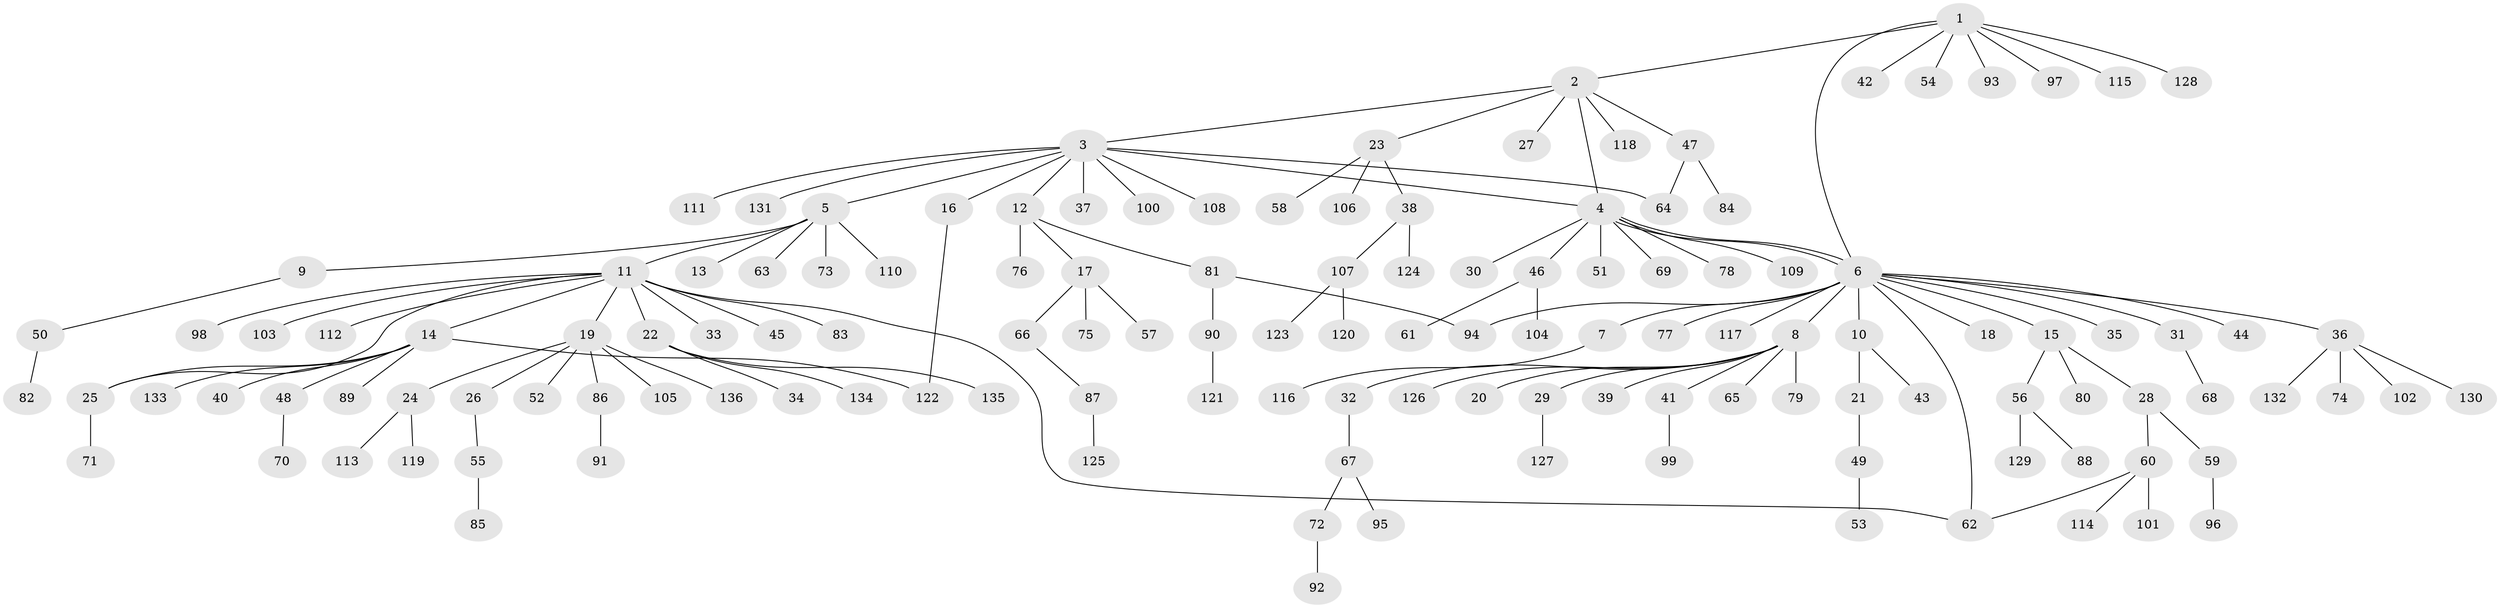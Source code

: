 // coarse degree distribution, {7: 0.018867924528301886, 8: 0.009433962264150943, 13: 0.009433962264150943, 9: 0.018867924528301886, 17: 0.018867924528301886, 1: 0.7075471698113207, 2: 0.10377358490566038, 6: 0.009433962264150943, 3: 0.07547169811320754, 5: 0.018867924528301886, 4: 0.009433962264150943}
// Generated by graph-tools (version 1.1) at 2025/52/02/27/25 19:52:00]
// undirected, 136 vertices, 144 edges
graph export_dot {
graph [start="1"]
  node [color=gray90,style=filled];
  1;
  2;
  3;
  4;
  5;
  6;
  7;
  8;
  9;
  10;
  11;
  12;
  13;
  14;
  15;
  16;
  17;
  18;
  19;
  20;
  21;
  22;
  23;
  24;
  25;
  26;
  27;
  28;
  29;
  30;
  31;
  32;
  33;
  34;
  35;
  36;
  37;
  38;
  39;
  40;
  41;
  42;
  43;
  44;
  45;
  46;
  47;
  48;
  49;
  50;
  51;
  52;
  53;
  54;
  55;
  56;
  57;
  58;
  59;
  60;
  61;
  62;
  63;
  64;
  65;
  66;
  67;
  68;
  69;
  70;
  71;
  72;
  73;
  74;
  75;
  76;
  77;
  78;
  79;
  80;
  81;
  82;
  83;
  84;
  85;
  86;
  87;
  88;
  89;
  90;
  91;
  92;
  93;
  94;
  95;
  96;
  97;
  98;
  99;
  100;
  101;
  102;
  103;
  104;
  105;
  106;
  107;
  108;
  109;
  110;
  111;
  112;
  113;
  114;
  115;
  116;
  117;
  118;
  119;
  120;
  121;
  122;
  123;
  124;
  125;
  126;
  127;
  128;
  129;
  130;
  131;
  132;
  133;
  134;
  135;
  136;
  1 -- 2;
  1 -- 6;
  1 -- 42;
  1 -- 54;
  1 -- 93;
  1 -- 97;
  1 -- 115;
  1 -- 128;
  2 -- 3;
  2 -- 4;
  2 -- 23;
  2 -- 27;
  2 -- 47;
  2 -- 118;
  3 -- 4;
  3 -- 5;
  3 -- 12;
  3 -- 16;
  3 -- 37;
  3 -- 64;
  3 -- 100;
  3 -- 108;
  3 -- 111;
  3 -- 131;
  4 -- 6;
  4 -- 6;
  4 -- 30;
  4 -- 46;
  4 -- 51;
  4 -- 69;
  4 -- 78;
  4 -- 109;
  5 -- 9;
  5 -- 11;
  5 -- 13;
  5 -- 63;
  5 -- 73;
  5 -- 110;
  6 -- 7;
  6 -- 8;
  6 -- 10;
  6 -- 15;
  6 -- 18;
  6 -- 31;
  6 -- 35;
  6 -- 36;
  6 -- 44;
  6 -- 62;
  6 -- 77;
  6 -- 94;
  6 -- 117;
  7 -- 116;
  8 -- 20;
  8 -- 29;
  8 -- 32;
  8 -- 39;
  8 -- 41;
  8 -- 65;
  8 -- 79;
  8 -- 126;
  9 -- 50;
  10 -- 21;
  10 -- 43;
  11 -- 14;
  11 -- 19;
  11 -- 22;
  11 -- 25;
  11 -- 33;
  11 -- 45;
  11 -- 62;
  11 -- 83;
  11 -- 98;
  11 -- 103;
  11 -- 112;
  12 -- 17;
  12 -- 76;
  12 -- 81;
  14 -- 25;
  14 -- 40;
  14 -- 48;
  14 -- 89;
  14 -- 122;
  14 -- 133;
  15 -- 28;
  15 -- 56;
  15 -- 80;
  16 -- 122;
  17 -- 57;
  17 -- 66;
  17 -- 75;
  19 -- 24;
  19 -- 26;
  19 -- 52;
  19 -- 86;
  19 -- 105;
  19 -- 136;
  21 -- 49;
  22 -- 34;
  22 -- 134;
  22 -- 135;
  23 -- 38;
  23 -- 58;
  23 -- 106;
  24 -- 113;
  24 -- 119;
  25 -- 71;
  26 -- 55;
  28 -- 59;
  28 -- 60;
  29 -- 127;
  31 -- 68;
  32 -- 67;
  36 -- 74;
  36 -- 102;
  36 -- 130;
  36 -- 132;
  38 -- 107;
  38 -- 124;
  41 -- 99;
  46 -- 61;
  46 -- 104;
  47 -- 64;
  47 -- 84;
  48 -- 70;
  49 -- 53;
  50 -- 82;
  55 -- 85;
  56 -- 88;
  56 -- 129;
  59 -- 96;
  60 -- 62;
  60 -- 101;
  60 -- 114;
  66 -- 87;
  67 -- 72;
  67 -- 95;
  72 -- 92;
  81 -- 90;
  81 -- 94;
  86 -- 91;
  87 -- 125;
  90 -- 121;
  107 -- 120;
  107 -- 123;
}
